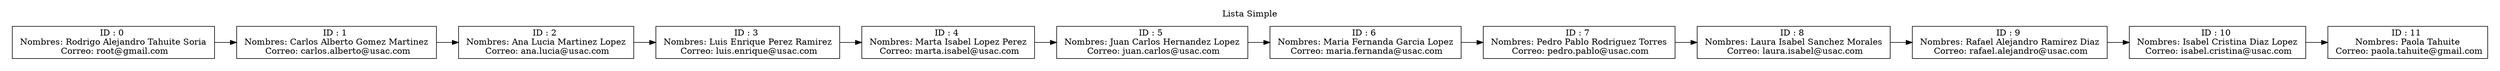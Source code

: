 digraph {
	node[shape=record];
	graph[pencolor=transparent];
	rankdir=LR;
	subgraph cluster_0{
		label = "Lista Simple";
			n0 [label = "{ID : 0 \n Nombres: Rodrigo Alejandro Tahuite Soria \n Correo: root@gmail.com}"];
			n1 [label = "{ID : 1 \n Nombres: Carlos Alberto Gomez Martinez \n Correo: carlos.alberto@usac.com}"];
			n2 [label = "{ID : 2 \n Nombres: Ana Lucia Martinez Lopez \n Correo: ana.lucia@usac.com}"];
			n3 [label = "{ID : 3 \n Nombres: Luis Enrique Perez Ramirez \n Correo: luis.enrique@usac.com}"];
			n4 [label = "{ID : 4 \n Nombres: Marta Isabel Lopez Perez \n Correo: marta.isabel@usac.com}"];
			n5 [label = "{ID : 5 \n Nombres: Juan Carlos Hernandez Lopez \n Correo: juan.carlos@usac.com}"];
			n6 [label = "{ID : 6 \n Nombres: Maria Fernanda Garcia Lopez \n Correo: maria.fernanda@usac.com}"];
			n7 [label = "{ID : 7 \n Nombres: Pedro Pablo Rodriguez Torres \n Correo: pedro.pablo@usac.com}"];
			n8 [label = "{ID : 8 \n Nombres: Laura Isabel Sanchez Morales \n Correo: laura.isabel@usac.com}"];
			n9 [label = "{ID : 9 \n Nombres: Rafael Alejandro Ramirez Diaz \n Correo: rafael.alejandro@usac.com}"];
			n10 [label = "{ID : 10 \n Nombres: Isabel Cristina Diaz Lopez \n Correo: isabel.cristina@usac.com}"];
			n11 [label = "{ID : 11 \n Nombres: Paola Tahuite \n Correo: paola.tahuite@gmail.com}"];
			n0 -> n1;
			n1 -> n2;
			n2 -> n3;
			n3 -> n4;
			n4 -> n5;
			n5 -> n6;
			n6 -> n7;
			n7 -> n8;
			n8 -> n9;
			n9 -> n10;
			n10 -> n11;
		}
}
